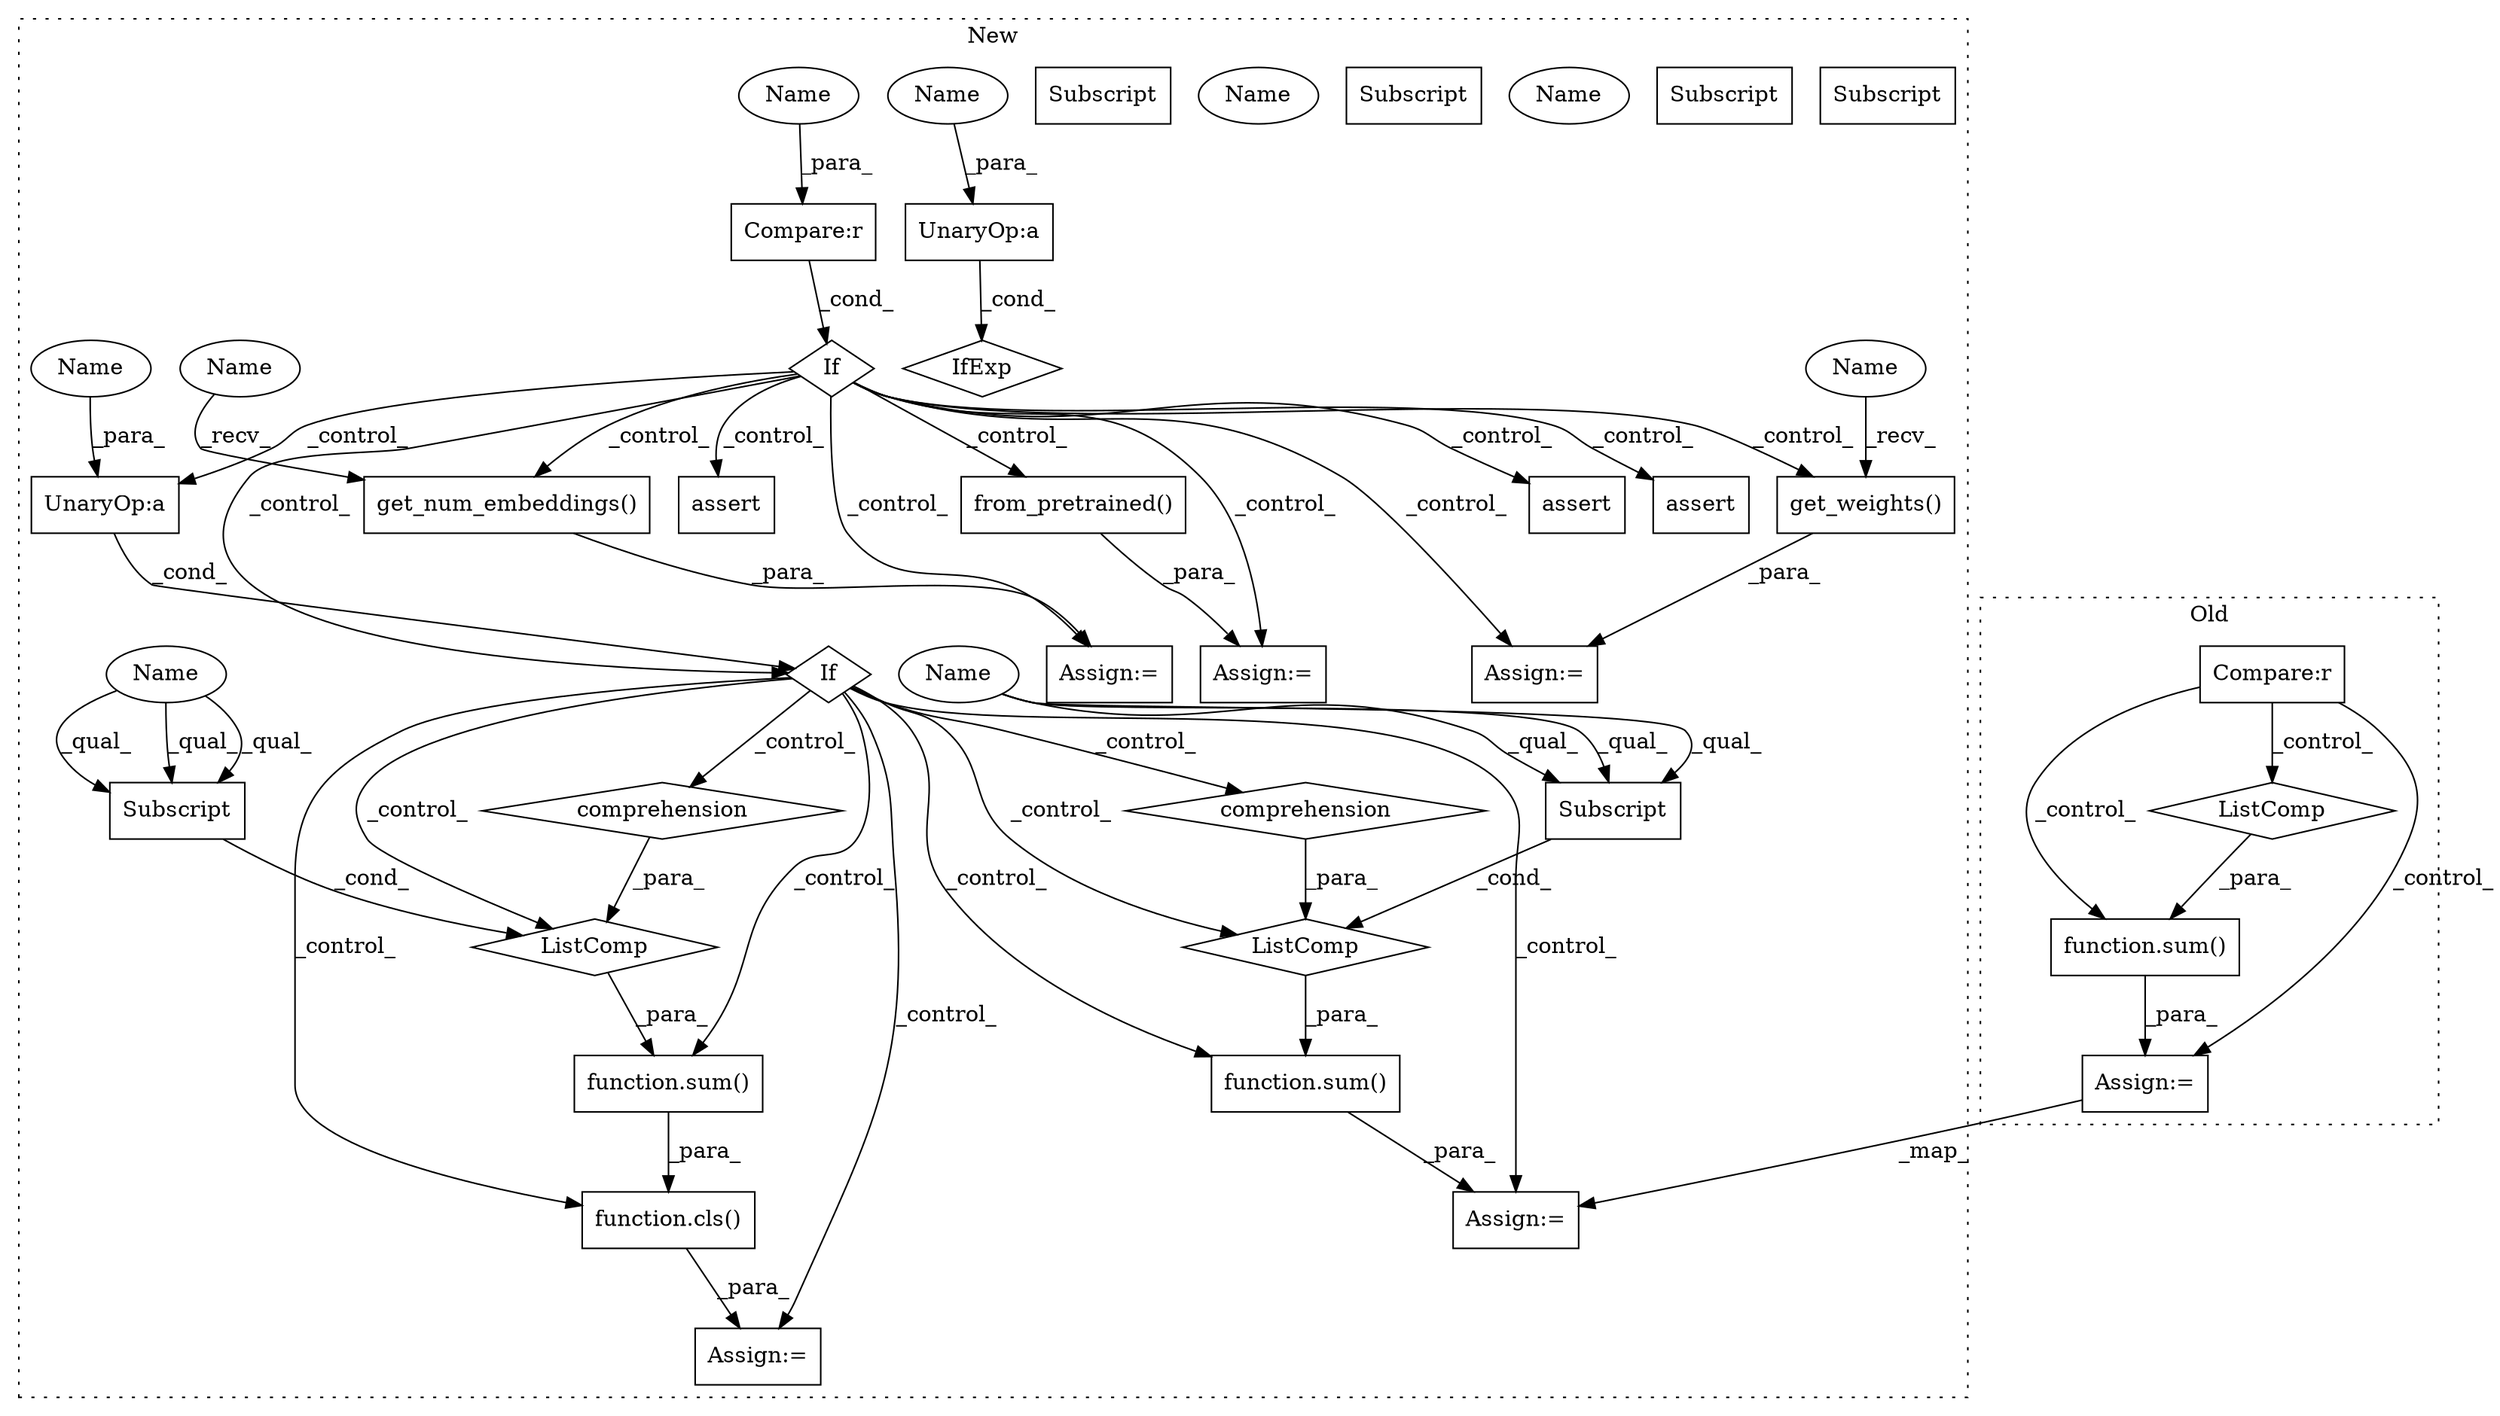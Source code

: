 digraph G {
subgraph cluster0 {
1 [label="function.sum()" a="75" s="11497,11541" l="4,1" shape="box"];
12 [label="Compare:r" a="40" s="10057" l="21" shape="box"];
17 [label="ListComp" a="106" s="11501" l="40" shape="diamond"];
29 [label="Assign:=" a="68" s="11439" l="3" shape="box"];
label = "Old";
style="dotted";
}
subgraph cluster1 {
2 [label="If" a="96" s="17025,17054" l="3,14" shape="diamond"];
3 [label="Compare:r" a="40" s="17028" l="26" shape="box"];
4 [label="Assign:=" a="68" s="18628" l="3" shape="box"];
5 [label="Assign:=" a="68" s="18555" l="3" shape="box"];
6 [label="Assign:=" a="68" s="19325" l="3" shape="box"];
7 [label="UnaryOp:a" a="61" s="19528" l="13" shape="box"];
8 [label="assert" a="65" s="18683" l="7" shape="box"];
9 [label="If" a="96" s="19525,19541" l="3,18" shape="diamond"];
10 [label="get_num_embeddings()" a="75" s="18631" l="35" shape="box"];
11 [label="function.cls()" a="75" s="19929,20188" l="4,47" shape="box"];
13 [label="get_weights()" a="75" s="18558" l="39" shape="box"];
14 [label="assert" a="65" s="18493" l="7" shape="box"];
15 [label="from_pretrained()" a="75" s="19328" l="170" shape="box"];
16 [label="assert" a="65" s="18946" l="7" shape="box"];
18 [label="ListComp" a="106" s="19937" l="40" shape="diamond"];
19 [label="Subscript" a="63" s="19581,0" l="18,0" shape="box"];
20 [label="Subscript" a="63" s="19938,0" l="18,0" shape="box"];
21 [label="UnaryOp:a" a="61" s="16982" l="13" shape="box"];
22 [label="IfExp" a="51" s="16978,16995" l="4,6" shape="diamond"];
23 [label="ListComp" a="106" s="19580" l="40" shape="diamond"];
24 [label="comprehension" a="45" s="19957" l="3" shape="diamond"];
25 [label="Assign:=" a="68" s="19926" l="3" shape="box"];
26 [label="comprehension" a="45" s="19600" l="3" shape="diamond"];
27 [label="function.sum()" a="75" s="19933,19977" l="4,1" shape="box"];
28 [label="Assign:=" a="68" s="19569" l="3" shape="box"];
30 [label="function.sum()" a="75" s="19576,19620" l="4,1" shape="box"];
31 [label="Name" a="87" s="19938" l="15" shape="ellipse"];
32 [label="Subscript" a="63" s="19581,0" l="18,0" shape="box"];
33 [label="Name" a="87" s="19581" l="15" shape="ellipse"];
34 [label="Subscript" a="63" s="19938,0" l="18,0" shape="box"];
35 [label="Name" a="87" s="19532" l="9" shape="ellipse"];
36 [label="Name" a="87" s="16986" l="9" shape="ellipse"];
37 [label="Name" a="87" s="18558" l="14" shape="ellipse"];
38 [label="Name" a="87" s="18631" l="14" shape="ellipse"];
39 [label="Name" a="87" s="17028" l="14" shape="ellipse"];
40 [label="Subscript" a="63" s="19938,0" l="18,0" shape="box"];
41 [label="Name" a="87" s="19938" l="15" shape="ellipse"];
42 [label="Name" a="87" s="19581" l="15" shape="ellipse"];
43 [label="Subscript" a="63" s="19581,0" l="18,0" shape="box"];
label = "New";
style="dotted";
}
1 -> 29 [label="_para_"];
2 -> 16 [label="_control_"];
2 -> 4 [label="_control_"];
2 -> 8 [label="_control_"];
2 -> 7 [label="_control_"];
2 -> 15 [label="_control_"];
2 -> 5 [label="_control_"];
2 -> 6 [label="_control_"];
2 -> 13 [label="_control_"];
2 -> 9 [label="_control_"];
2 -> 14 [label="_control_"];
2 -> 10 [label="_control_"];
3 -> 2 [label="_cond_"];
7 -> 9 [label="_cond_"];
9 -> 24 [label="_control_"];
9 -> 18 [label="_control_"];
9 -> 28 [label="_control_"];
9 -> 25 [label="_control_"];
9 -> 27 [label="_control_"];
9 -> 30 [label="_control_"];
9 -> 11 [label="_control_"];
9 -> 23 [label="_control_"];
9 -> 26 [label="_control_"];
10 -> 4 [label="_para_"];
11 -> 25 [label="_para_"];
12 -> 29 [label="_control_"];
12 -> 1 [label="_control_"];
12 -> 17 [label="_control_"];
13 -> 5 [label="_para_"];
15 -> 6 [label="_para_"];
17 -> 1 [label="_para_"];
18 -> 27 [label="_para_"];
21 -> 22 [label="_cond_"];
23 -> 30 [label="_para_"];
24 -> 18 [label="_para_"];
26 -> 23 [label="_para_"];
27 -> 11 [label="_para_"];
29 -> 28 [label="_map_"];
30 -> 28 [label="_para_"];
35 -> 7 [label="_para_"];
36 -> 21 [label="_para_"];
37 -> 13 [label="_recv_"];
38 -> 10 [label="_recv_"];
39 -> 3 [label="_para_"];
40 -> 18 [label="_cond_"];
41 -> 40 [label="_qual_"];
41 -> 40 [label="_qual_"];
41 -> 40 [label="_qual_"];
42 -> 43 [label="_qual_"];
42 -> 43 [label="_qual_"];
42 -> 43 [label="_qual_"];
43 -> 23 [label="_cond_"];
}